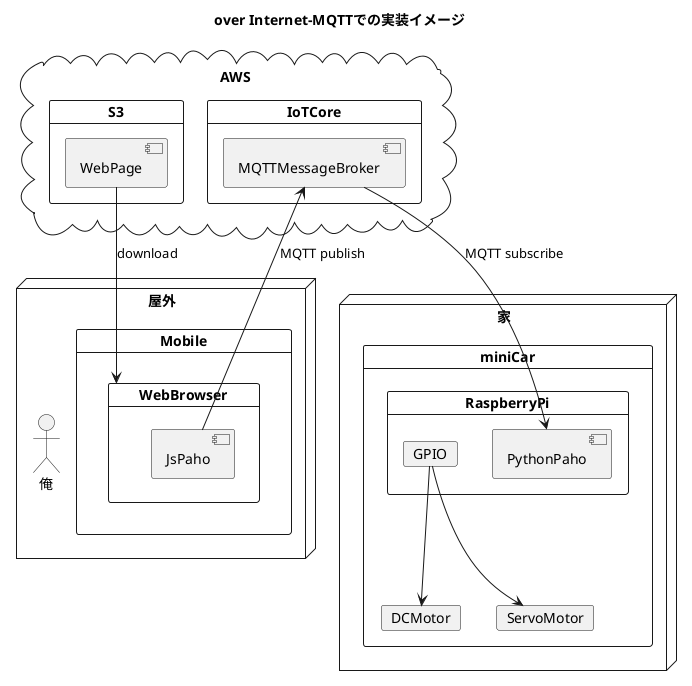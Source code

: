 @startuml image
title over Internet-MQTTでの実装イメージ
cloud AWS{
    card S3{
        component WebPage
    }
    card IoTCore{
        component MQTTMessageBroker
    }
}
node 屋外{
    actor 俺
    card Mobile{
        card WebBrowser{
            component JsPaho
        }
    }
}
node 家{
    card miniCar{
        card RaspberryPi{
            component PythonPaho
            card GPIO
        }
        card DCMotor 
        card ServoMotor
        GPIO-->DCMotor
        GPIO-->ServoMotor
    }
}
WebPage-down->WebBrowser:download
JsPaho-down->MQTTMessageBroker:MQTT publish
PythonPaho<-up-MQTTMessageBroker:MQTT subscribe
@enduml

